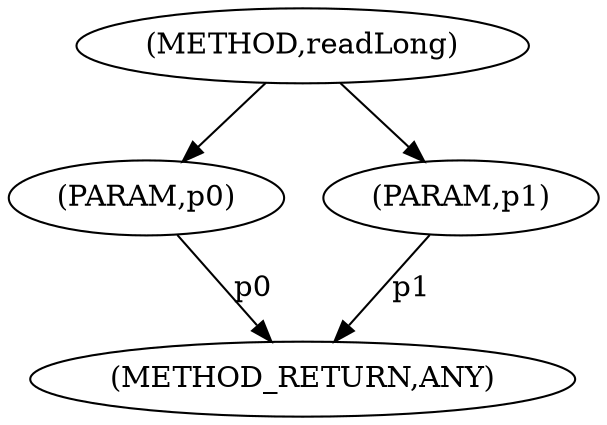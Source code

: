 digraph "readLong" {  
"319" [label = <(METHOD,readLong)> ]
"323" [label = <(METHOD_RETURN,ANY)> ]
"320" [label = <(PARAM,p0)> ]
"321" [label = <(PARAM,p1)> ]
  "320" -> "323"  [ label = "p0"] 
  "321" -> "323"  [ label = "p1"] 
  "319" -> "320" 
  "319" -> "321" 
}
